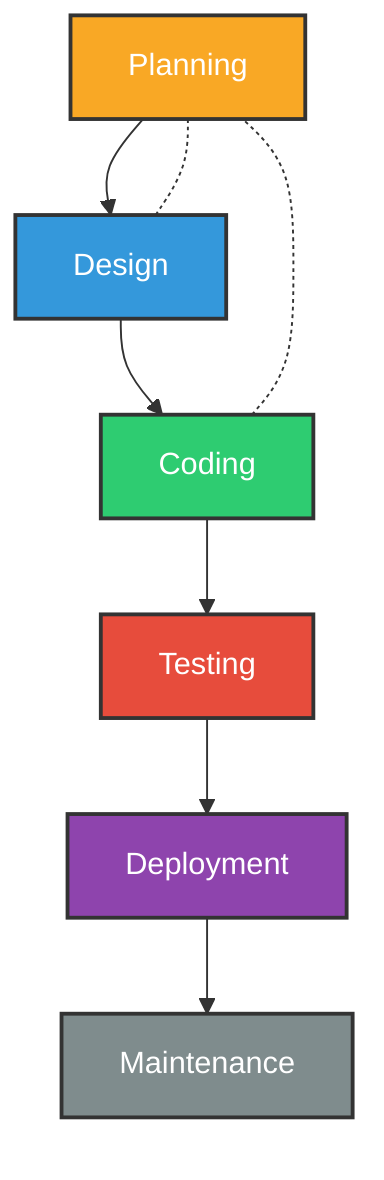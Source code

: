 graph TD
    %% Nodes arranged to form a staircase
    A[Planning]
    A --> B
    B[Design] --> C
    C[Coding] --> D
    D[Testing] --> E
    E[Deployment] --> F
    F[Maintenance]

    %% Feedback loops with dotted lines going straight up
    B -.- A
    C -.- A

    %% Define styles with consistent formatting
    classDef planning fill:#f9a825,stroke:#333,stroke-width:2px,color:#fff,font-size:16px
    classDef design fill:#3498db,stroke:#333,stroke-width:2px,color:#fff
    classDef coding fill:#2ecc71,stroke:#333,stroke-width:2px,color:#fff
    classDef testing fill:#e74c3c,stroke:#333,stroke-width:2px,color:#fff
    classDef deployment fill:#8e44ad,stroke:#333,stroke-width:2px,color:#fff
    classDef maintenance fill:#7f8c8d,stroke:#333,stroke-width:2px,color:#fff

    %% Apply styles to nodes
    class A planning
    class B design
    class C coding
    class D testing
    class E deployment
    class F maintenance